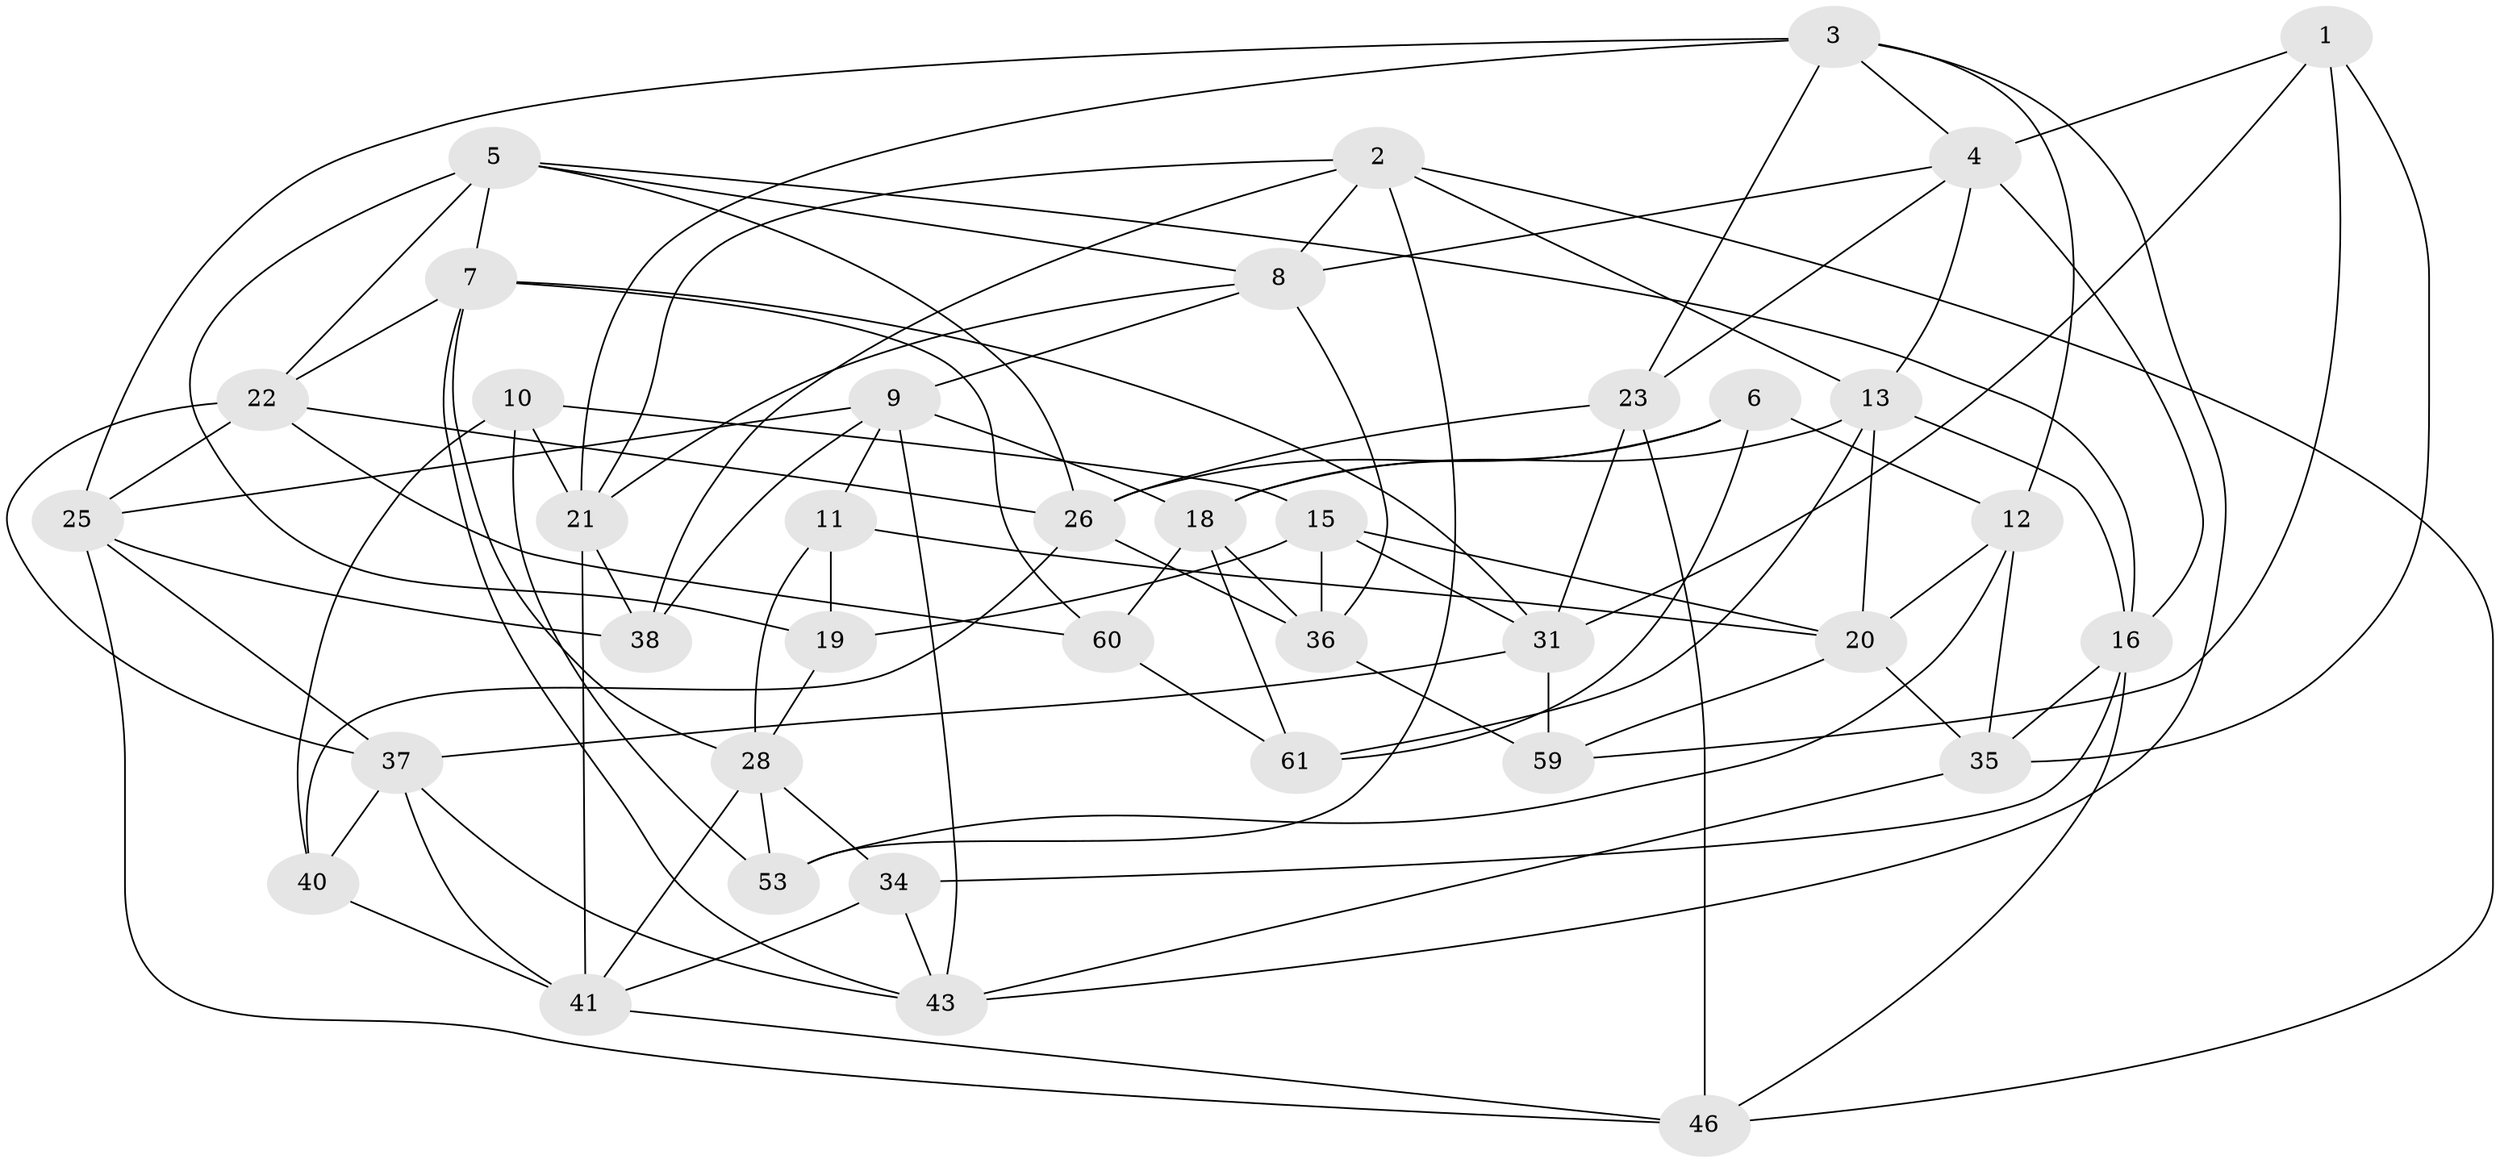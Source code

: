 // Generated by graph-tools (version 1.1) at 2025/52/02/27/25 19:52:34]
// undirected, 38 vertices, 99 edges
graph export_dot {
graph [start="1"]
  node [color=gray90,style=filled];
  1;
  2 [super="+17"];
  3 [super="+27"];
  4 [super="+56"];
  5 [super="+64"];
  6;
  7 [super="+49"];
  8 [super="+48"];
  9 [super="+54"];
  10;
  11;
  12 [super="+45"];
  13 [super="+14"];
  15 [super="+33"];
  16 [super="+57"];
  18 [super="+58"];
  19;
  20 [super="+63"];
  21 [super="+30"];
  22 [super="+39"];
  23 [super="+24"];
  25 [super="+62"];
  26 [super="+29"];
  28 [super="+32"];
  31 [super="+55"];
  34;
  35 [super="+47"];
  36 [super="+42"];
  37 [super="+52"];
  38;
  40;
  41 [super="+44"];
  43 [super="+50"];
  46 [super="+51"];
  53;
  59;
  60;
  61;
  1 -- 35;
  1 -- 59;
  1 -- 4;
  1 -- 31;
  2 -- 8;
  2 -- 53;
  2 -- 38;
  2 -- 46;
  2 -- 13;
  2 -- 21;
  3 -- 23;
  3 -- 43;
  3 -- 4;
  3 -- 21;
  3 -- 25;
  3 -- 12;
  4 -- 13;
  4 -- 8;
  4 -- 16;
  4 -- 23;
  5 -- 16;
  5 -- 19;
  5 -- 22;
  5 -- 8;
  5 -- 7;
  5 -- 26;
  6 -- 61;
  6 -- 26;
  6 -- 18;
  6 -- 12;
  7 -- 22;
  7 -- 43;
  7 -- 28;
  7 -- 60;
  7 -- 31;
  8 -- 21;
  8 -- 9;
  8 -- 36;
  9 -- 11;
  9 -- 43;
  9 -- 38;
  9 -- 18;
  9 -- 25;
  10 -- 15;
  10 -- 40;
  10 -- 53;
  10 -- 21;
  11 -- 19;
  11 -- 28;
  11 -- 20;
  12 -- 35 [weight=2];
  12 -- 53;
  12 -- 20;
  13 -- 61;
  13 -- 16;
  13 -- 18;
  13 -- 20;
  15 -- 36 [weight=2];
  15 -- 20;
  15 -- 19;
  15 -- 31;
  16 -- 34;
  16 -- 35;
  16 -- 46;
  18 -- 61;
  18 -- 60;
  18 -- 36;
  19 -- 28;
  20 -- 59;
  20 -- 35;
  21 -- 38;
  21 -- 41;
  22 -- 60;
  22 -- 26;
  22 -- 37;
  22 -- 25;
  23 -- 31;
  23 -- 46 [weight=2];
  23 -- 26;
  25 -- 38;
  25 -- 37;
  25 -- 46;
  26 -- 40;
  26 -- 36;
  28 -- 41;
  28 -- 34;
  28 -- 53;
  31 -- 37;
  31 -- 59;
  34 -- 41;
  34 -- 43;
  35 -- 43;
  36 -- 59;
  37 -- 40;
  37 -- 43;
  37 -- 41;
  40 -- 41;
  41 -- 46;
  60 -- 61;
}
